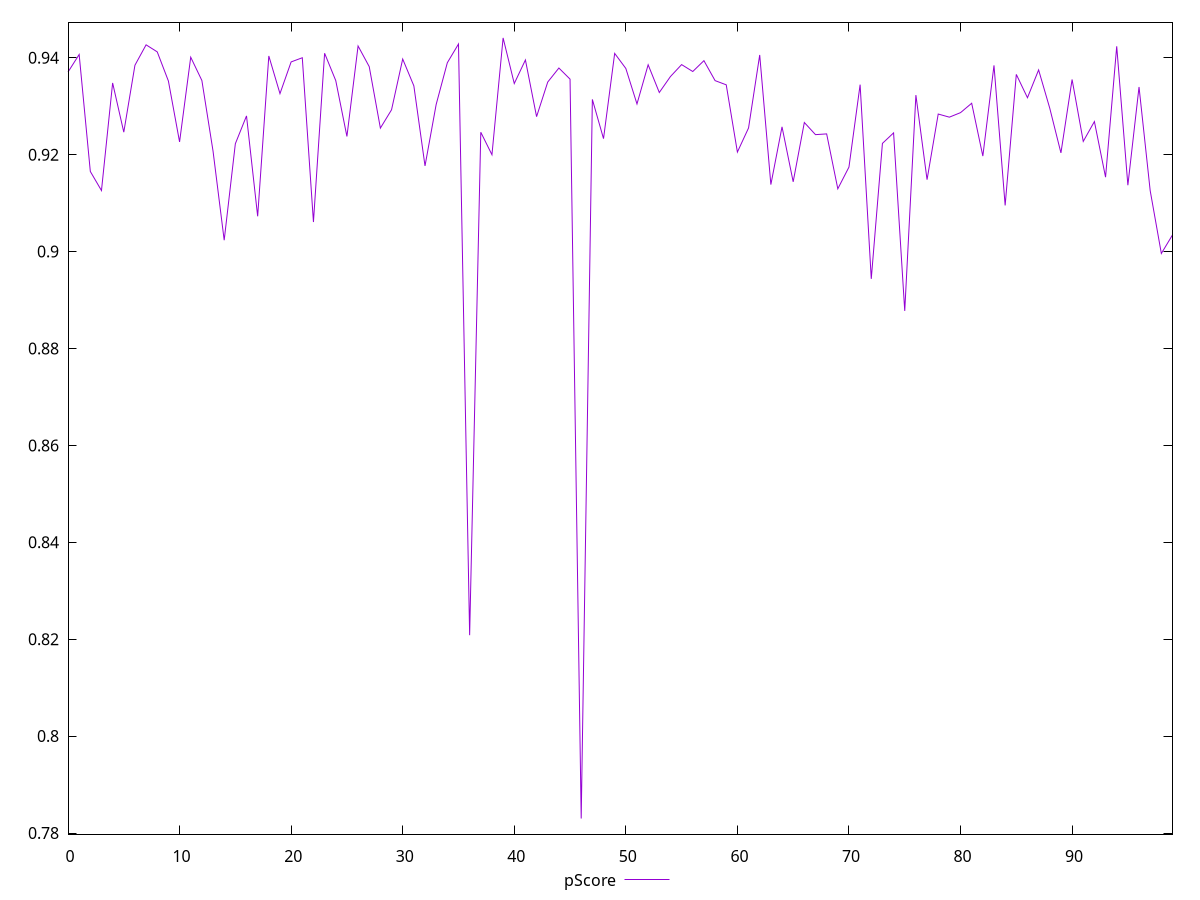 reset

$pScore <<EOF
0 0.9370405658455383
1 0.9406686537992681
2 0.9165309835617835
3 0.9125917166695121
4 0.9347987758414964
5 0.9246378108294278
6 0.9384570119694231
7 0.9426634340135519
8 0.9412029409088577
9 0.9351906916512807
10 0.922628857971452
11 0.9401113486963619
12 0.9352977538915435
13 0.9207306884742774
14 0.902341101726561
15 0.9222604187972059
16 0.9279948772948079
17 0.9072788118132817
18 0.940364760894567
19 0.9325941064269585
20 0.9391390318343408
21 0.9399962369007344
22 0.9060990337531758
23 0.9409246467031499
24 0.9352820313956633
25 0.923758805992175
26 0.9424225666813411
27 0.9381660317844456
28 0.9254750938197285
29 0.9292591477048107
30 0.9397310365289453
31 0.9341979911859192
32 0.9176769810933325
33 0.9303569933613528
34 0.9389640701182591
35 0.9428284020116938
36 0.820829636992752
37 0.9246275878167904
38 0.919979346187526
39 0.944092202615059
40 0.9346762347183752
41 0.9395408251334119
42 0.9278413956434147
43 0.9349818203630725
44 0.9378763122298444
45 0.9355811171254106
46 0.7829926999113618
47 0.9314041297258633
48 0.9233054538223855
49 0.9408954456393293
50 0.9377899506849208
51 0.9304613448940786
52 0.938548354042281
53 0.9328266462911405
54 0.936122369149588
55 0.9385833349194309
56 0.9371560321998627
57 0.9393963924383943
58 0.9352777981711036
59 0.934410231735081
60 0.9205303895741243
61 0.9255088228285706
62 0.940572691405974
63 0.913821746687884
64 0.9257371487950127
65 0.9143930166459024
66 0.9266347040406744
67 0.9241286344216996
68 0.9242829197248166
69 0.9129518552803799
70 0.9174319879237542
71 0.9344466943364499
72 0.8943641336414891
73 0.9223224047247837
74 0.9244914482109101
75 0.8877488317618392
76 0.9322837987843511
77 0.9148339824750913
78 0.9283812105598743
79 0.9277362819034178
80 0.9286696907574711
81 0.9306084587213976
82 0.9197026942865641
83 0.9384237837517224
84 0.9095175986052332
85 0.9365604909183634
86 0.9317486011566803
87 0.9374840417957738
88 0.9295719336392784
89 0.9203605229607013
90 0.9355074514034862
91 0.922731346834502
92 0.9268301969292083
93 0.9153519458455451
94 0.9423560702133884
95 0.9136907715429424
96 0.9339647803132851
97 0.912576952383761
98 0.8996007401419056
99 0.9034309678031283
EOF

set key outside below
set xrange [0:99]
set yrange [0.7797707098572878:0.947314192669133]
set trange [0.7797707098572878:0.947314192669133]
set terminal svg size 640, 500 enhanced background rgb 'white'
set output "reprap/bootup-time/samples/pages+cached+noexternal+nomedia/pScore/values.svg"

plot $pScore title "pScore" with line

reset
